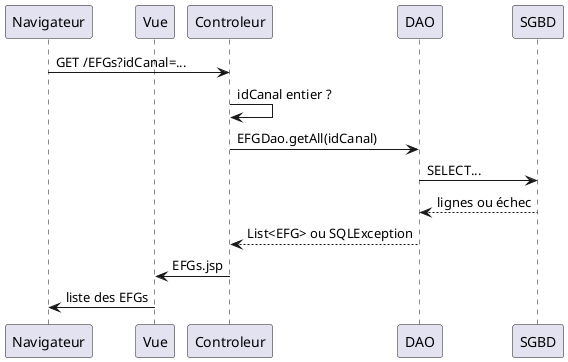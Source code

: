 @startuml
participant Navigateur
participant Vue

Navigateur -> Controleur:GET /EFGs?idCanal=...
Controleur -> Controleur: idCanal entier ?
Controleur -> DAO: EFGDao.getAll(idCanal)
DAO -> SGBD: SELECT... 
SGBD --> DAO: lignes ou échec
DAO --> Controleur: List<EFG> ou SQLException
Controleur -> Vue: EFGs.jsp
Vue -> Navigateur: liste des EFGs
@enduml
/*
Faire de très petits cycles, avec commit à la fin.

1. Créer EFGsServlet, et dans son doGet, renvoyer
à la vue + créer EFGs.jsp avec juste "ok"
2. Créer EFG (modèle) + dans le doGet du contrôleur,
 instancier (en dur) EFG et le passer à la vue
request.setAttribute("efgs", efgs) + écrire la vue
3. Créer la DAO, avec sa méthode getAll, qui
renvoie les EFGs créés en dur à l étape 2 +
le controleur appelle la DAO avec le idCanal en dur 
4. Ecrire le code de la DAO, avec son throws 
SQLException + contrôler dans le contrôleur
la SQLException
5. Controleur récupère le idCanal et le passe à la
méthode de DAO
6. Controleur contrôle le paramètre idCanal



*/